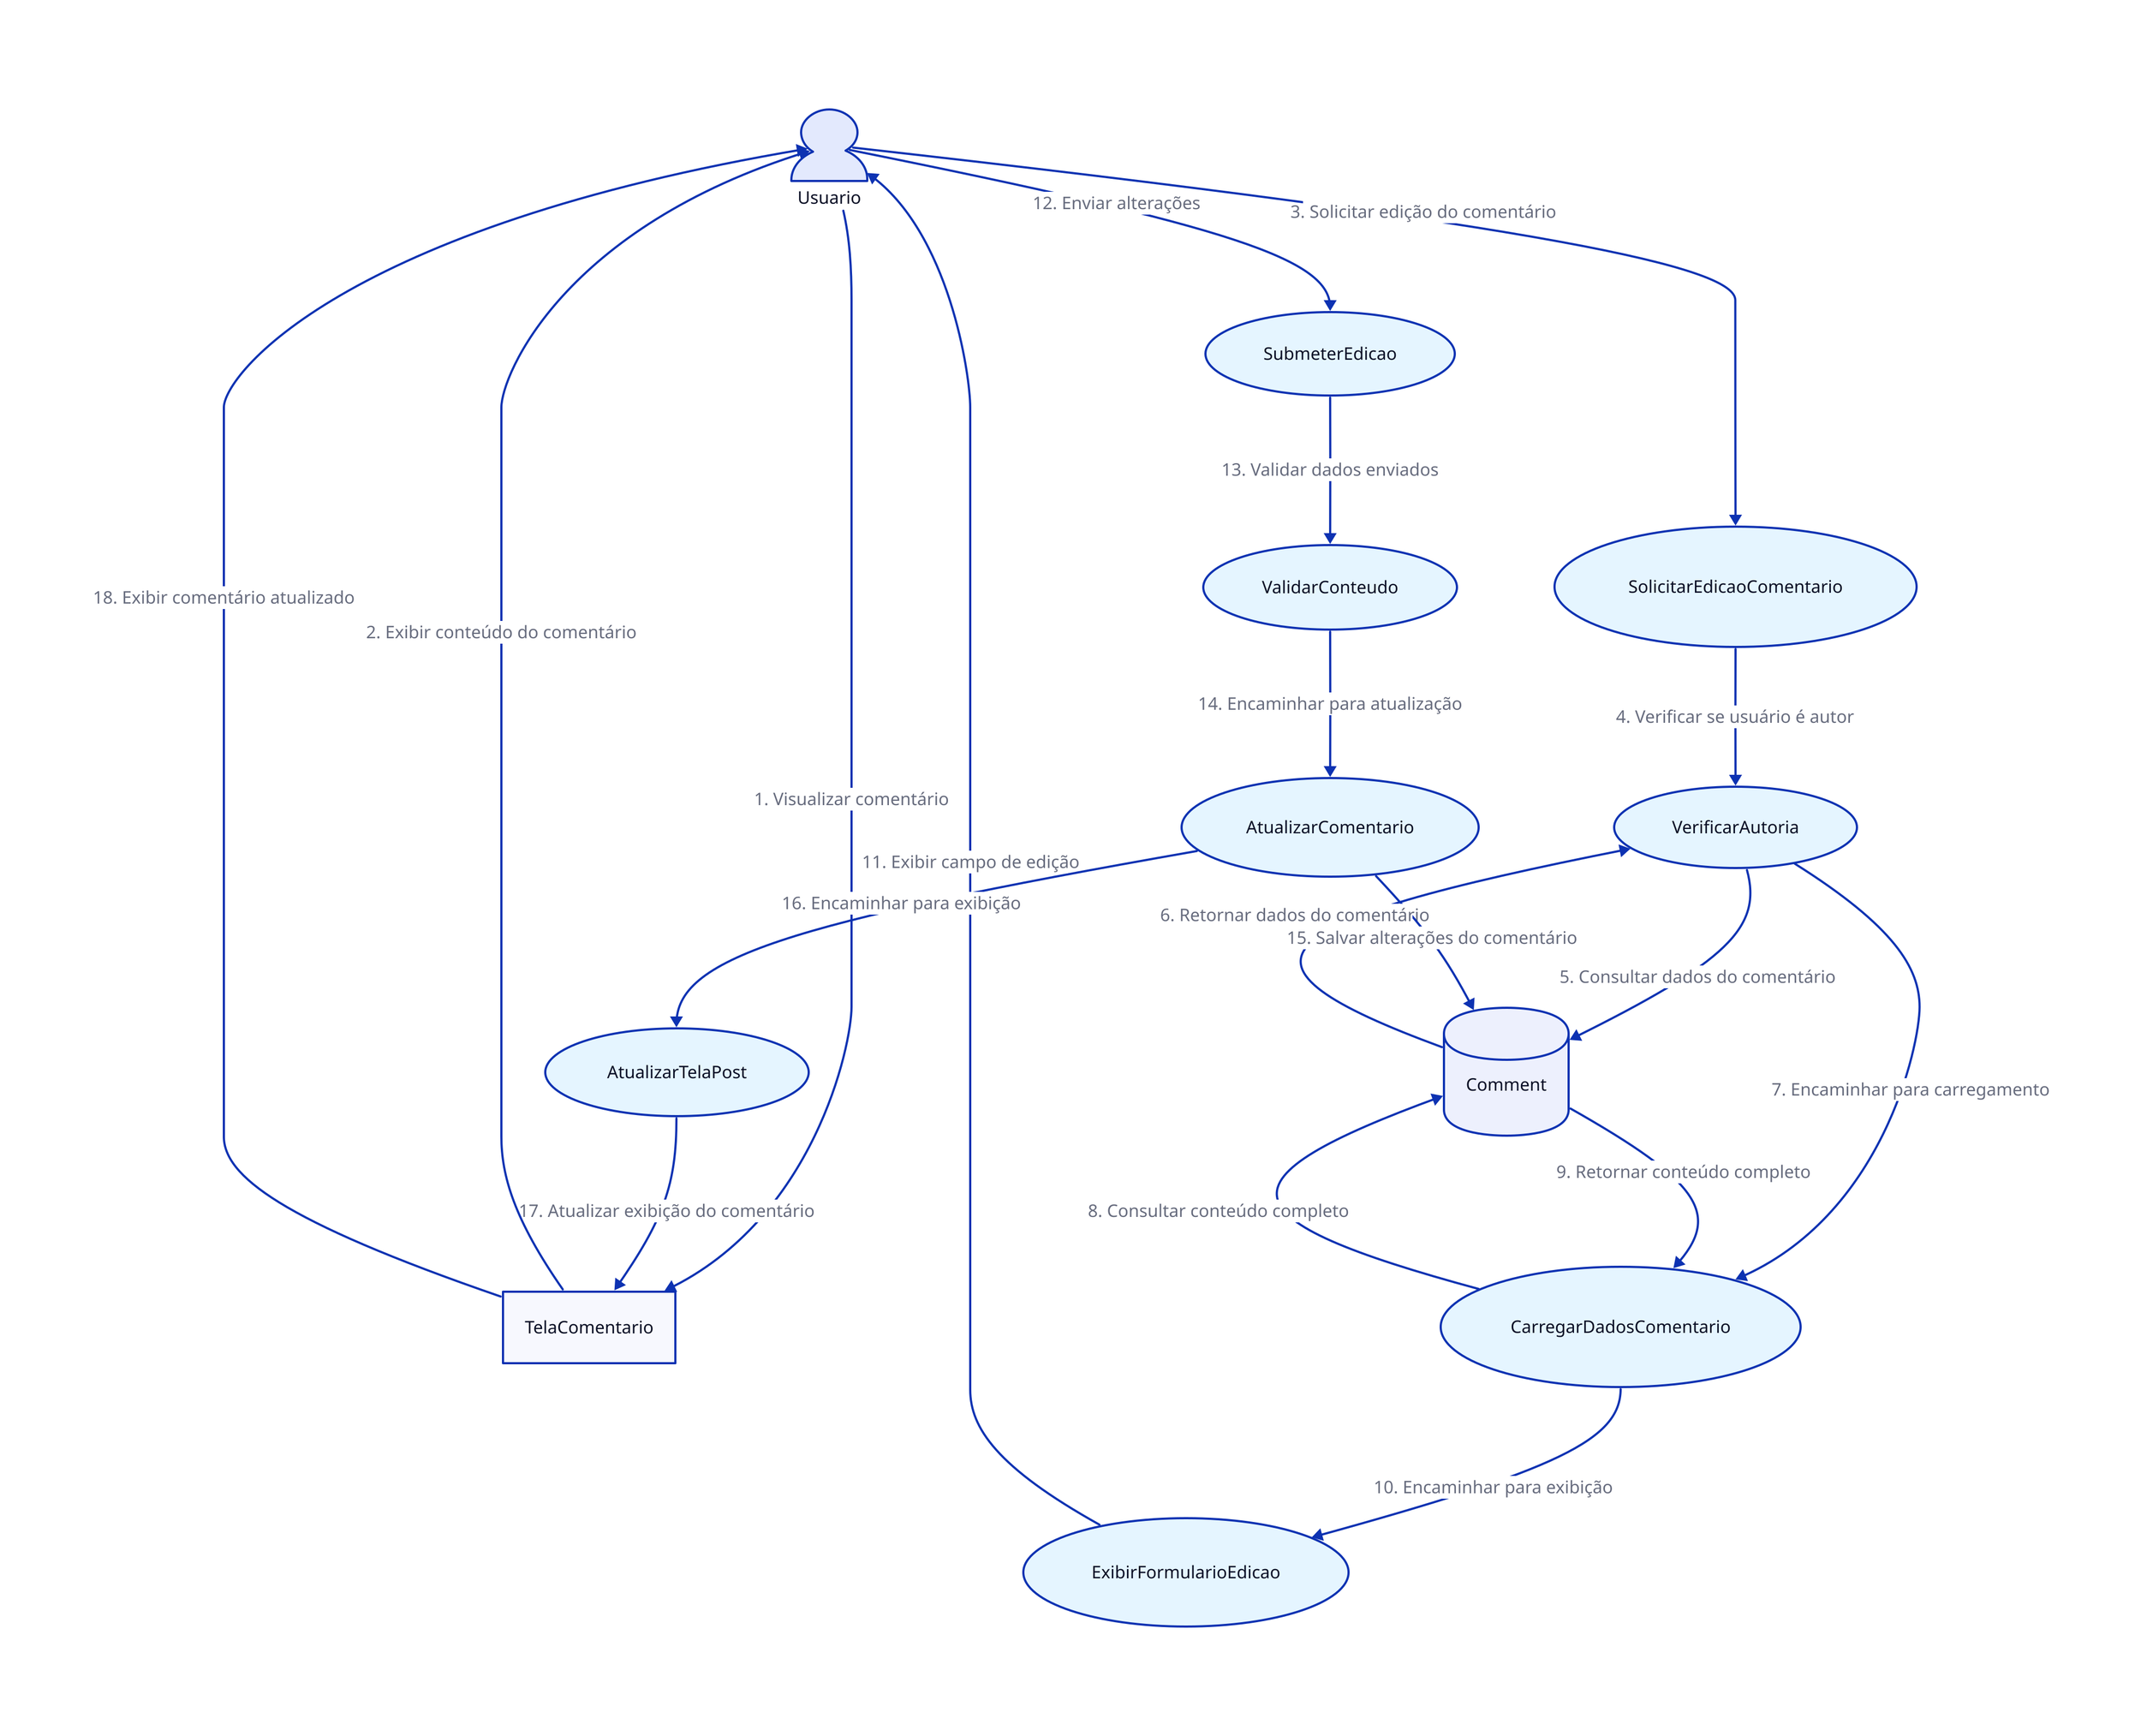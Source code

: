 Usuario: {
  shape: person
}

TelaComentario: {
  shape: rectangle
}

SolicitarEdicaoComentario: {
  shape: oval
  style.fill: "#E5F5FF"
}

VerificarAutoria: {
  shape: oval
  style.fill: "#E5F5FF"
}

CarregarDadosComentario: {
  shape: oval
  style.fill: "#E5F5FF"
}

ExibirFormularioEdicao: {
  shape: oval
  style.fill: "#E5F5FF"
}

SubmeterEdicao: {
  shape: oval
  style.fill: "#E5F5FF"
}

ValidarConteudo: {
  shape: oval
  style.fill: "#E5F5FF"
}

AtualizarComentario: {
  shape: oval
  style.fill: "#E5F5FF"
}

AtualizarTelaPost: {
  shape: oval
  style.fill: "#E5F5FF"
}

Comment: {
  shape: cylinder
}

Usuario -> TelaComentario: "1. Visualizar comentário"
TelaComentario -> Usuario: "2. Exibir conteúdo do comentário"
Usuario -> SolicitarEdicaoComentario: "3. Solicitar edição do comentário"
SolicitarEdicaoComentario -> VerificarAutoria: "4. Verificar se usuário é autor"
VerificarAutoria -> Comment: "5. Consultar dados do comentário"
Comment -> VerificarAutoria: "6. Retornar dados do comentário"
VerificarAutoria -> CarregarDadosComentario: "7. Encaminhar para carregamento"
CarregarDadosComentario -> Comment: "8. Consultar conteúdo completo"
Comment -> CarregarDadosComentario: "9. Retornar conteúdo completo"
CarregarDadosComentario -> ExibirFormularioEdicao: "10. Encaminhar para exibição"
ExibirFormularioEdicao -> Usuario: "11. Exibir campo de edição"
Usuario -> SubmeterEdicao: "12. Enviar alterações"
SubmeterEdicao -> ValidarConteudo: "13. Validar dados enviados"
ValidarConteudo -> AtualizarComentario: "14. Encaminhar para atualização"
AtualizarComentario -> Comment: "15. Salvar alterações do comentário"
AtualizarComentario -> AtualizarTelaPost: "16. Encaminhar para exibição"
AtualizarTelaPost -> TelaComentario: "17. Atualizar exibição do comentário"
TelaComentario -> Usuario: "18. Exibir comentário atualizado"
